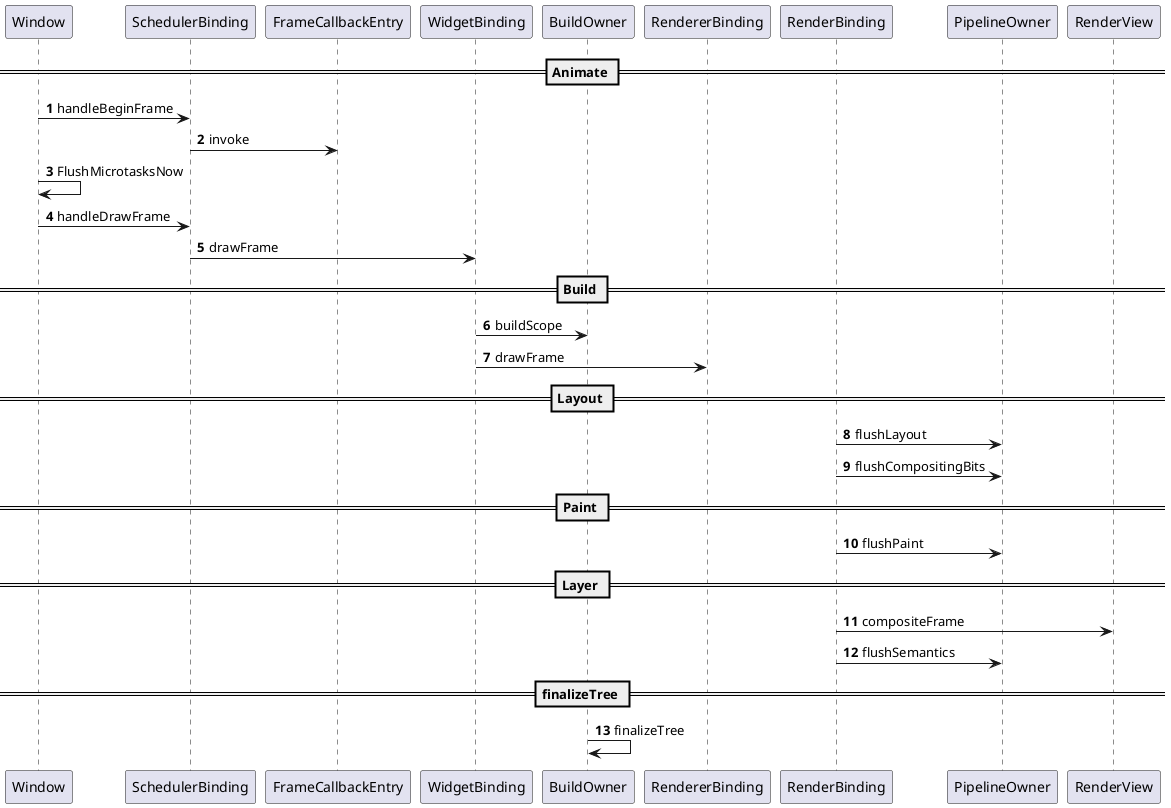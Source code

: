 @startuml

autonumber

== Animate ==

Window->SchedulerBinding:handleBeginFrame
SchedulerBinding->FrameCallbackEntry:invoke

Window->Window:FlushMicrotasksNow


Window->SchedulerBinding:handleDrawFrame
SchedulerBinding->WidgetBinding:drawFrame

== Build ==

WidgetBinding->BuildOwner:buildScope




WidgetBinding->RendererBinding:drawFrame

== Layout ==

RenderBinding->PipelineOwner:flushLayout
RenderBinding->PipelineOwner:flushCompositingBits

== Paint ==

RenderBinding->PipelineOwner:flushPaint

== Layer ==

RenderBinding->RenderView:compositeFrame
RenderBinding->PipelineOwner:flushSemantics

== finalizeTree ==

BuildOwner->BuildOwner:finalizeTree




@enduml